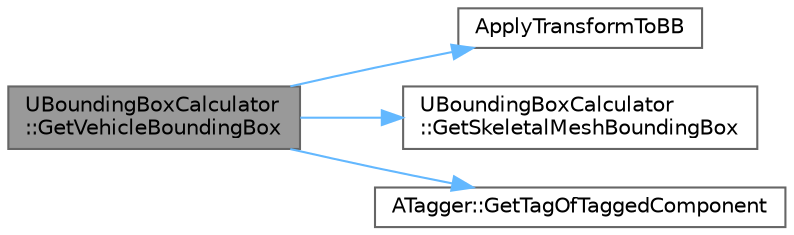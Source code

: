 digraph "UBoundingBoxCalculator::GetVehicleBoundingBox"
{
 // INTERACTIVE_SVG=YES
 // LATEX_PDF_SIZE
  bgcolor="transparent";
  edge [fontname=Helvetica,fontsize=10,labelfontname=Helvetica,labelfontsize=10];
  node [fontname=Helvetica,fontsize=10,shape=box,height=0.2,width=0.4];
  rankdir="LR";
  Node1 [id="Node000001",label="UBoundingBoxCalculator\l::GetVehicleBoundingBox",height=0.2,width=0.4,color="gray40", fillcolor="grey60", style="filled", fontcolor="black",tooltip=" "];
  Node1 -> Node2 [id="edge1_Node000001_Node000002",color="steelblue1",style="solid",tooltip=" "];
  Node2 [id="Node000002",label="ApplyTransformToBB",height=0.2,width=0.4,color="grey40", fillcolor="white", style="filled",URL="$dd/dd8/BoundingBoxCalculator_8cpp.html#a724edcd3050f902e60a4c923013b7e4c",tooltip=" "];
  Node1 -> Node3 [id="edge2_Node000001_Node000003",color="steelblue1",style="solid",tooltip=" "];
  Node3 [id="Node000003",label="UBoundingBoxCalculator\l::GetSkeletalMeshBoundingBox",height=0.2,width=0.4,color="grey40", fillcolor="white", style="filled",URL="$df/d02/classUBoundingBoxCalculator.html#ac9bad7655f552b0f47ee7a59237fcf8a",tooltip=" "];
  Node1 -> Node4 [id="edge3_Node000001_Node000004",color="steelblue1",style="solid",tooltip=" "];
  Node4 [id="Node000004",label="ATagger::GetTagOfTaggedComponent",height=0.2,width=0.4,color="grey40", fillcolor="white", style="filled",URL="$da/d86/classATagger.html#a1fbf1e4054acac5814c5521796a410a2",tooltip="Retrieve the tag of an already tagged component."];
}
